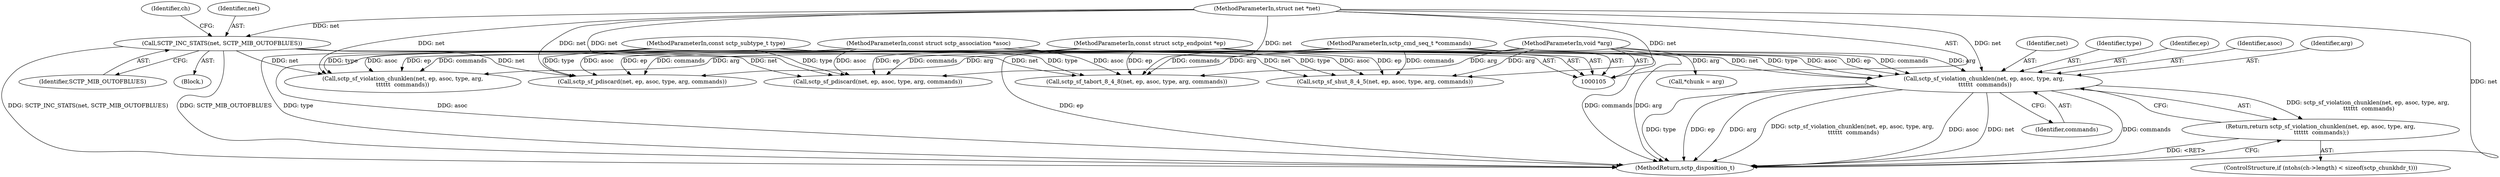digraph "0_linux_bf911e985d6bbaa328c20c3e05f4eb03de11fdd6@pointer" {
"1000155" [label="(Call,sctp_sf_violation_chunklen(net, ep, asoc, type, arg,\n \t\t\t\t\t\t  commands))"];
"1000134" [label="(Call,SCTP_INC_STATS(net, SCTP_MIB_OUTOFBLUES))"];
"1000106" [label="(MethodParameterIn,struct net *net)"];
"1000107" [label="(MethodParameterIn,const struct sctp_endpoint *ep)"];
"1000108" [label="(MethodParameterIn,const struct sctp_association *asoc)"];
"1000109" [label="(MethodParameterIn,const sctp_subtype_t type)"];
"1000110" [label="(MethodParameterIn,void *arg)"];
"1000111" [label="(MethodParameterIn,sctp_cmd_seq_t *commands)"];
"1000154" [label="(Return,return sctp_sf_violation_chunklen(net, ep, asoc, type, arg,\n \t\t\t\t\t\t  commands);)"];
"1000161" [label="(Identifier,commands)"];
"1000156" [label="(Identifier,net)"];
"1000114" [label="(Call,*chunk = arg)"];
"1000134" [label="(Call,SCTP_INC_STATS(net, SCTP_MIB_OUTOFBLUES))"];
"1000155" [label="(Call,sctp_sf_violation_chunklen(net, ep, asoc, type, arg,\n \t\t\t\t\t\t  commands))"];
"1000159" [label="(Identifier,type)"];
"1000110" [label="(MethodParameterIn,void *arg)"];
"1000269" [label="(Call,sctp_sf_tabort_8_4_8(net, ep, asoc, type, arg, commands))"];
"1000138" [label="(Identifier,ch)"];
"1000157" [label="(Identifier,ep)"];
"1000108" [label="(MethodParameterIn,const struct sctp_association *asoc)"];
"1000249" [label="(Call,sctp_sf_shut_8_4_5(net, ep, asoc, type, arg, commands))"];
"1000107" [label="(MethodParameterIn,const struct sctp_endpoint *ep)"];
"1000135" [label="(Identifier,net)"];
"1000146" [label="(ControlStructure,if (ntohs(ch->length) < sizeof(sctp_chunkhdr_t)))"];
"1000106" [label="(MethodParameterIn,struct net *net)"];
"1000112" [label="(Block,)"];
"1000111" [label="(MethodParameterIn,sctp_cmd_seq_t *commands)"];
"1000260" [label="(Call,sctp_sf_pdiscard(net, ep, asoc, type, arg, commands))"];
"1000158" [label="(Identifier,asoc)"];
"1000109" [label="(MethodParameterIn,const sctp_subtype_t type)"];
"1000154" [label="(Return,return sctp_sf_violation_chunklen(net, ep, asoc, type, arg,\n \t\t\t\t\t\t  commands);)"];
"1000160" [label="(Identifier,arg)"];
"1000179" [label="(Call,sctp_sf_violation_chunklen(net, ep, asoc, type, arg,\n\t\t\t\t\t\t  commands))"];
"1000202" [label="(Call,sctp_sf_pdiscard(net, ep, asoc, type, arg, commands))"];
"1000276" [label="(MethodReturn,sctp_disposition_t)"];
"1000136" [label="(Identifier,SCTP_MIB_OUTOFBLUES)"];
"1000155" -> "1000154"  [label="AST: "];
"1000155" -> "1000161"  [label="CFG: "];
"1000156" -> "1000155"  [label="AST: "];
"1000157" -> "1000155"  [label="AST: "];
"1000158" -> "1000155"  [label="AST: "];
"1000159" -> "1000155"  [label="AST: "];
"1000160" -> "1000155"  [label="AST: "];
"1000161" -> "1000155"  [label="AST: "];
"1000154" -> "1000155"  [label="CFG: "];
"1000155" -> "1000276"  [label="DDG: type"];
"1000155" -> "1000276"  [label="DDG: ep"];
"1000155" -> "1000276"  [label="DDG: arg"];
"1000155" -> "1000276"  [label="DDG: sctp_sf_violation_chunklen(net, ep, asoc, type, arg,\n \t\t\t\t\t\t  commands)"];
"1000155" -> "1000276"  [label="DDG: asoc"];
"1000155" -> "1000276"  [label="DDG: net"];
"1000155" -> "1000276"  [label="DDG: commands"];
"1000155" -> "1000154"  [label="DDG: sctp_sf_violation_chunklen(net, ep, asoc, type, arg,\n \t\t\t\t\t\t  commands)"];
"1000134" -> "1000155"  [label="DDG: net"];
"1000106" -> "1000155"  [label="DDG: net"];
"1000107" -> "1000155"  [label="DDG: ep"];
"1000108" -> "1000155"  [label="DDG: asoc"];
"1000109" -> "1000155"  [label="DDG: type"];
"1000110" -> "1000155"  [label="DDG: arg"];
"1000111" -> "1000155"  [label="DDG: commands"];
"1000134" -> "1000112"  [label="AST: "];
"1000134" -> "1000136"  [label="CFG: "];
"1000135" -> "1000134"  [label="AST: "];
"1000136" -> "1000134"  [label="AST: "];
"1000138" -> "1000134"  [label="CFG: "];
"1000134" -> "1000276"  [label="DDG: SCTP_INC_STATS(net, SCTP_MIB_OUTOFBLUES)"];
"1000134" -> "1000276"  [label="DDG: SCTP_MIB_OUTOFBLUES"];
"1000106" -> "1000134"  [label="DDG: net"];
"1000134" -> "1000179"  [label="DDG: net"];
"1000134" -> "1000202"  [label="DDG: net"];
"1000134" -> "1000249"  [label="DDG: net"];
"1000134" -> "1000260"  [label="DDG: net"];
"1000134" -> "1000269"  [label="DDG: net"];
"1000106" -> "1000105"  [label="AST: "];
"1000106" -> "1000276"  [label="DDG: net"];
"1000106" -> "1000179"  [label="DDG: net"];
"1000106" -> "1000202"  [label="DDG: net"];
"1000106" -> "1000249"  [label="DDG: net"];
"1000106" -> "1000260"  [label="DDG: net"];
"1000106" -> "1000269"  [label="DDG: net"];
"1000107" -> "1000105"  [label="AST: "];
"1000107" -> "1000276"  [label="DDG: ep"];
"1000107" -> "1000179"  [label="DDG: ep"];
"1000107" -> "1000202"  [label="DDG: ep"];
"1000107" -> "1000249"  [label="DDG: ep"];
"1000107" -> "1000260"  [label="DDG: ep"];
"1000107" -> "1000269"  [label="DDG: ep"];
"1000108" -> "1000105"  [label="AST: "];
"1000108" -> "1000276"  [label="DDG: asoc"];
"1000108" -> "1000179"  [label="DDG: asoc"];
"1000108" -> "1000202"  [label="DDG: asoc"];
"1000108" -> "1000249"  [label="DDG: asoc"];
"1000108" -> "1000260"  [label="DDG: asoc"];
"1000108" -> "1000269"  [label="DDG: asoc"];
"1000109" -> "1000105"  [label="AST: "];
"1000109" -> "1000276"  [label="DDG: type"];
"1000109" -> "1000179"  [label="DDG: type"];
"1000109" -> "1000202"  [label="DDG: type"];
"1000109" -> "1000249"  [label="DDG: type"];
"1000109" -> "1000260"  [label="DDG: type"];
"1000109" -> "1000269"  [label="DDG: type"];
"1000110" -> "1000105"  [label="AST: "];
"1000110" -> "1000276"  [label="DDG: arg"];
"1000110" -> "1000114"  [label="DDG: arg"];
"1000110" -> "1000179"  [label="DDG: arg"];
"1000110" -> "1000202"  [label="DDG: arg"];
"1000110" -> "1000249"  [label="DDG: arg"];
"1000110" -> "1000260"  [label="DDG: arg"];
"1000110" -> "1000269"  [label="DDG: arg"];
"1000111" -> "1000105"  [label="AST: "];
"1000111" -> "1000276"  [label="DDG: commands"];
"1000111" -> "1000179"  [label="DDG: commands"];
"1000111" -> "1000202"  [label="DDG: commands"];
"1000111" -> "1000249"  [label="DDG: commands"];
"1000111" -> "1000260"  [label="DDG: commands"];
"1000111" -> "1000269"  [label="DDG: commands"];
"1000154" -> "1000146"  [label="AST: "];
"1000276" -> "1000154"  [label="CFG: "];
"1000154" -> "1000276"  [label="DDG: <RET>"];
}

